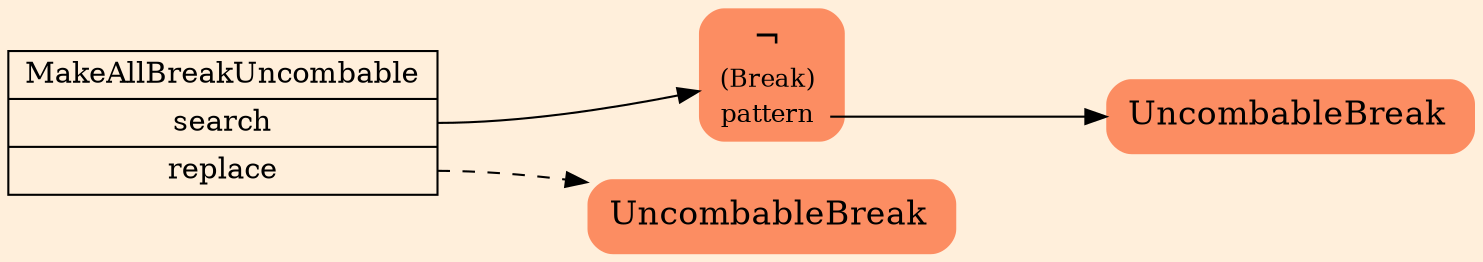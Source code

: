 digraph Inferno {
graph [
rankdir = "LR"
ranksep = 1.0
size = "14,20"
bgcolor = antiquewhite1
];
node [
];
"/CR#P21-0" [
shape = "record"
fillcolor = "transparent"
label = "<fixed> MakeAllBreakUncombable | <port0> search | <port1> replace"
style = "filled"
fontsize = "14"
fillcolor = antiquewhite1
];
"/#B-2-267" [
shape = "plaintext"
fillcolor = "/set28/2"
label = <<TABLE BORDER="0" CELLBORDER="0" CELLSPACING="0">
 <TR>
  <TD><FONT POINT-SIZE="16.0">¬</FONT></TD>
  <TD></TD>
 </TR>
 <TR>
  <TD>(Break)</TD>
  <TD PORT="port0"></TD>
 </TR>
 <TR>
  <TD>pattern</TD>
  <TD PORT="port1"></TD>
 </TR>
</TABLE>>
style = "rounded,filled"
fontsize = "12"
];
"/#B-2-268" [
shape = "plaintext"
fillcolor = "/set28/2"
label = <<TABLE BORDER="0" CELLBORDER="0" CELLSPACING="0">
 <TR>
  <TD><FONT POINT-SIZE="16.0">UncombableBreak</FONT></TD>
  <TD></TD>
 </TR>
</TABLE>>
style = "rounded,filled"
fontsize = "12"
];
"/#B-2-274" [
shape = "plaintext"
fillcolor = "/set28/2"
label = <<TABLE BORDER="0" CELLBORDER="0" CELLSPACING="0">
 <TR>
  <TD><FONT POINT-SIZE="16.0">UncombableBreak</FONT></TD>
  <TD></TD>
 </TR>
</TABLE>>
style = "rounded,filled"
fontsize = "12"
];
"/CR#P21-0":port0 -> "/#B-2-267" [style="solid"
];
"/CR#P21-0":port1 -> "/#B-2-274" [style="dashed"
];
"/#B-2-267":port1 -> "/#B-2-268" [style="solid"
];
}
